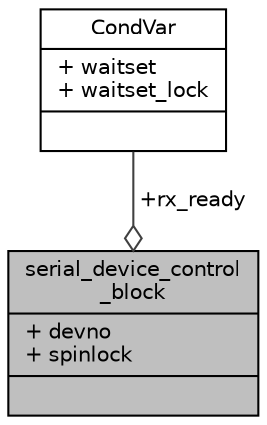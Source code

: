 digraph "serial_device_control_block"
{
  edge [fontname="Helvetica",fontsize="10",labelfontname="Helvetica",labelfontsize="10"];
  node [fontname="Helvetica",fontsize="10",shape=record];
  Node1 [label="{serial_device_control\l_block\n|+ devno\l+ spinlock\l|}",height=0.2,width=0.4,color="black", fillcolor="grey75", style="filled", fontcolor="black"];
  Node2 -> Node1 [color="grey25",fontsize="10",style="solid",label=" +rx_ready" ,arrowhead="odiamond",fontname="Helvetica"];
  Node2 [label="{CondVar\n|+ waitset\l+ waitset_lock\l|}",height=0.2,width=0.4,color="black", fillcolor="white", style="filled",URL="$structCondVar.html",tooltip="Condition variables. "];
}
